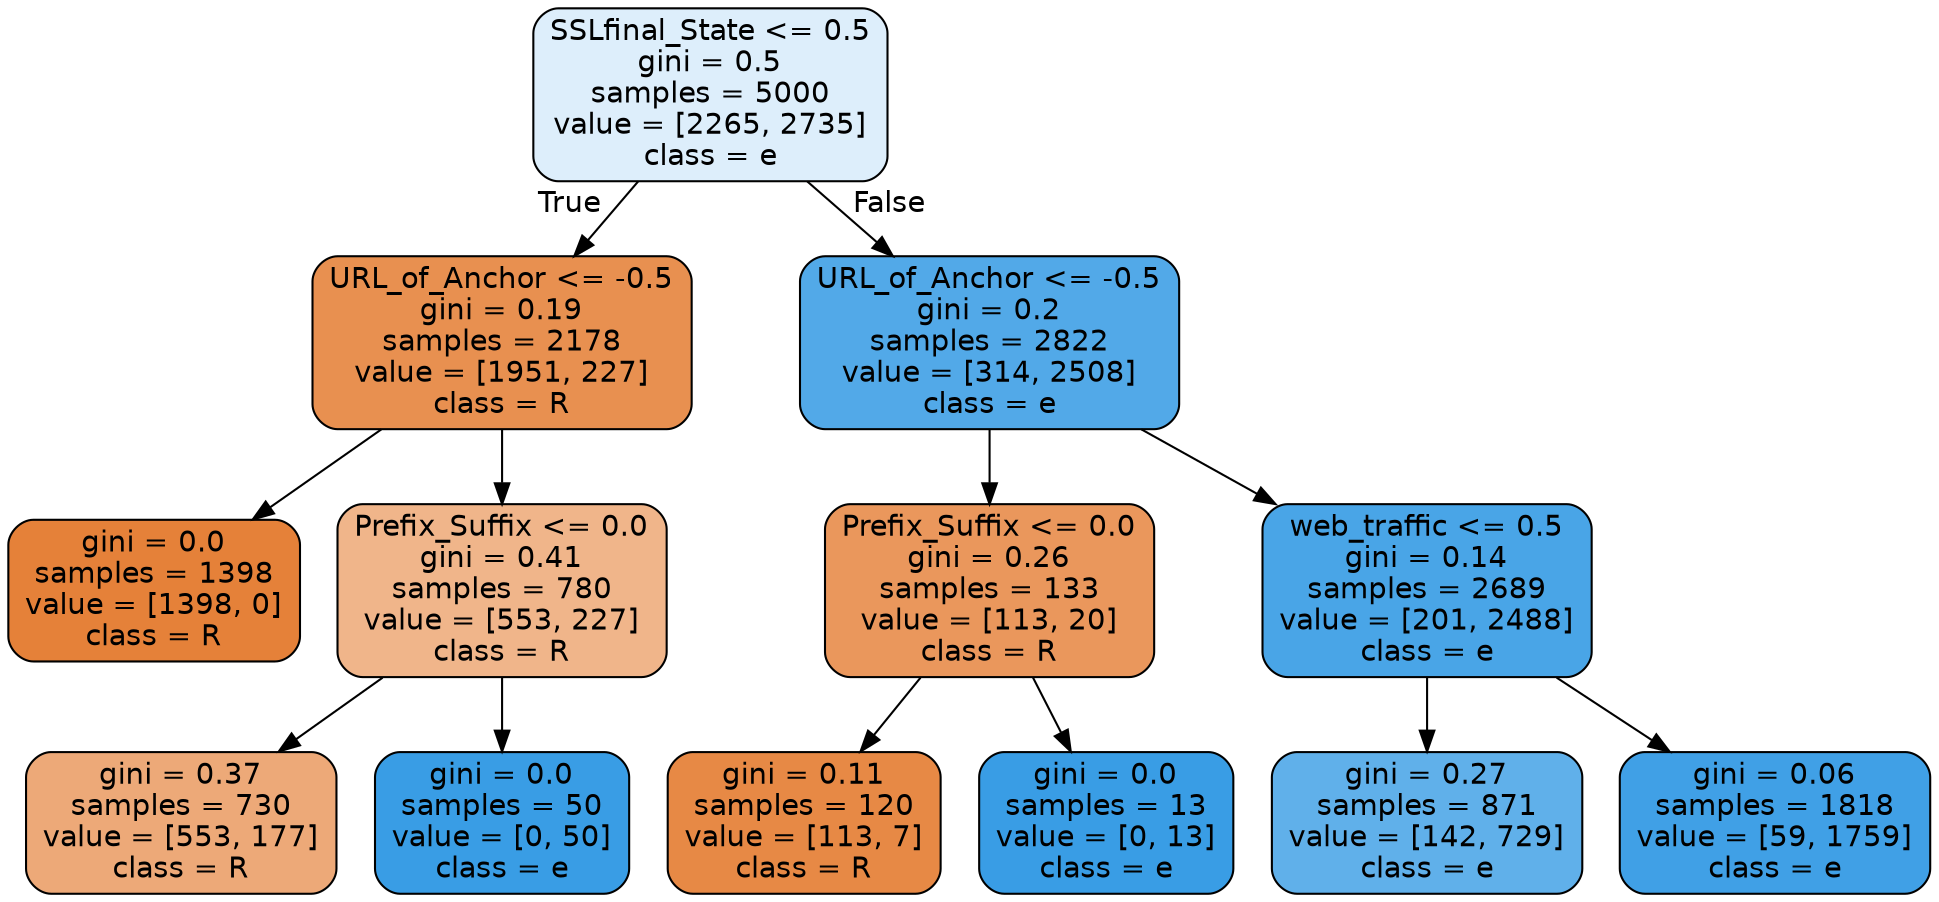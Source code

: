 digraph Tree {
node [shape=box, style="filled, rounded", color="black", fontname=helvetica] ;
edge [fontname=helvetica] ;
0 [label="SSLfinal_State <= 0.5\ngini = 0.5\nsamples = 5000\nvalue = [2265, 2735]\nclass = e", fillcolor="#ddeefb"] ;
1 [label="URL_of_Anchor <= -0.5\ngini = 0.19\nsamples = 2178\nvalue = [1951, 227]\nclass = R", fillcolor="#e89050"] ;
0 -> 1 [labeldistance=2.5, labelangle=45, headlabel="True"] ;
2 [label="gini = 0.0\nsamples = 1398\nvalue = [1398, 0]\nclass = R", fillcolor="#e58139"] ;
1 -> 2 ;
3 [label="Prefix_Suffix <= 0.0\ngini = 0.41\nsamples = 780\nvalue = [553, 227]\nclass = R", fillcolor="#f0b58a"] ;
1 -> 3 ;
4 [label="gini = 0.37\nsamples = 730\nvalue = [553, 177]\nclass = R", fillcolor="#eda978"] ;
3 -> 4 ;
5 [label="gini = 0.0\nsamples = 50\nvalue = [0, 50]\nclass = e", fillcolor="#399de5"] ;
3 -> 5 ;
6 [label="URL_of_Anchor <= -0.5\ngini = 0.2\nsamples = 2822\nvalue = [314, 2508]\nclass = e", fillcolor="#52a9e8"] ;
0 -> 6 [labeldistance=2.5, labelangle=-45, headlabel="False"] ;
7 [label="Prefix_Suffix <= 0.0\ngini = 0.26\nsamples = 133\nvalue = [113, 20]\nclass = R", fillcolor="#ea975c"] ;
6 -> 7 ;
8 [label="gini = 0.11\nsamples = 120\nvalue = [113, 7]\nclass = R", fillcolor="#e78945"] ;
7 -> 8 ;
9 [label="gini = 0.0\nsamples = 13\nvalue = [0, 13]\nclass = e", fillcolor="#399de5"] ;
7 -> 9 ;
10 [label="web_traffic <= 0.5\ngini = 0.14\nsamples = 2689\nvalue = [201, 2488]\nclass = e", fillcolor="#49a5e7"] ;
6 -> 10 ;
11 [label="gini = 0.27\nsamples = 871\nvalue = [142, 729]\nclass = e", fillcolor="#60b0ea"] ;
10 -> 11 ;
12 [label="gini = 0.06\nsamples = 1818\nvalue = [59, 1759]\nclass = e", fillcolor="#40a0e6"] ;
10 -> 12 ;
}